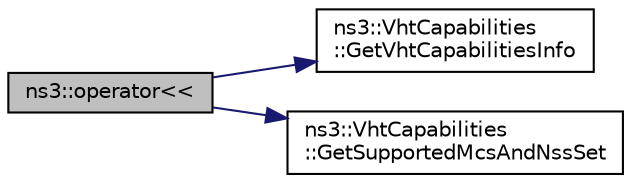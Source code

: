 digraph "ns3::operator&lt;&lt;"
{
  edge [fontname="Helvetica",fontsize="10",labelfontname="Helvetica",labelfontsize="10"];
  node [fontname="Helvetica",fontsize="10",shape=record];
  rankdir="LR";
  Node1 [label="ns3::operator\<\<",height=0.2,width=0.4,color="black", fillcolor="grey75", style="filled", fontcolor="black"];
  Node1 -> Node2 [color="midnightblue",fontsize="10",style="solid"];
  Node2 [label="ns3::VhtCapabilities\l::GetVhtCapabilitiesInfo",height=0.2,width=0.4,color="black", fillcolor="white", style="filled",URL="$de/de4/classns3_1_1VhtCapabilities.html#aafb7abf38313a6d4054fc993351c04ed"];
  Node1 -> Node3 [color="midnightblue",fontsize="10",style="solid"];
  Node3 [label="ns3::VhtCapabilities\l::GetSupportedMcsAndNssSet",height=0.2,width=0.4,color="black", fillcolor="white", style="filled",URL="$de/de4/classns3_1_1VhtCapabilities.html#a9bbef9140351d5ff10f2ea204a4db754"];
}
